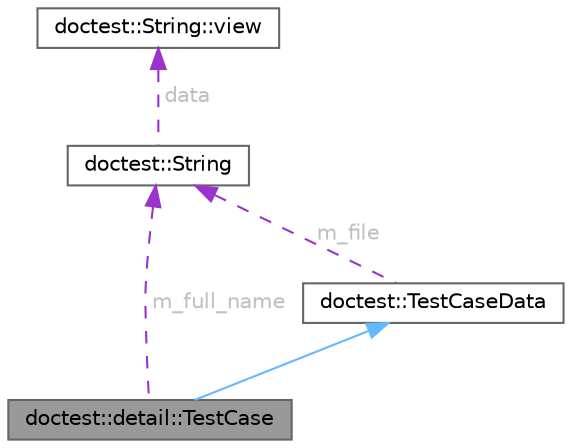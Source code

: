 digraph "doctest::detail::TestCase"
{
 // LATEX_PDF_SIZE
  bgcolor="transparent";
  edge [fontname=Helvetica,fontsize=10,labelfontname=Helvetica,labelfontsize=10];
  node [fontname=Helvetica,fontsize=10,shape=box,height=0.2,width=0.4];
  Node1 [id="Node000001",label="doctest::detail::TestCase",height=0.2,width=0.4,color="gray40", fillcolor="grey60", style="filled", fontcolor="black",tooltip=" "];
  Node2 -> Node1 [id="edge1_Node000001_Node000002",dir="back",color="steelblue1",style="solid",tooltip=" "];
  Node2 [id="Node000002",label="doctest::TestCaseData",height=0.2,width=0.4,color="gray40", fillcolor="white", style="filled",URL="$structdoctest_1_1_test_case_data.html",tooltip=" "];
  Node3 -> Node2 [id="edge2_Node000002_Node000003",dir="back",color="darkorchid3",style="dashed",tooltip=" ",label=" m_file",fontcolor="grey" ];
  Node3 [id="Node000003",label="doctest::String",height=0.2,width=0.4,color="gray40", fillcolor="white", style="filled",URL="$classdoctest_1_1_string.html",tooltip=" "];
  Node4 -> Node3 [id="edge3_Node000003_Node000004",dir="back",color="darkorchid3",style="dashed",tooltip=" ",label=" data",fontcolor="grey" ];
  Node4 [id="Node000004",label="doctest::String::view",height=0.2,width=0.4,color="gray40", fillcolor="white", style="filled",URL="$structdoctest_1_1_string_1_1view.html",tooltip="OCLINT avoid private static members"];
  Node3 -> Node1 [id="edge4_Node000001_Node000003",dir="back",color="darkorchid3",style="dashed",tooltip=" ",label=" m_full_name",fontcolor="grey" ];
}
